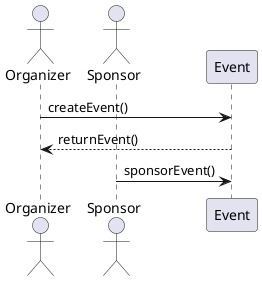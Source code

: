 @startuml

Actor Organizer
Actor Sponsor



Organizer -> Event: createEvent()
Event --> Organizer: returnEvent()
Sponsor -> Event: sponsorEvent()

@enduml